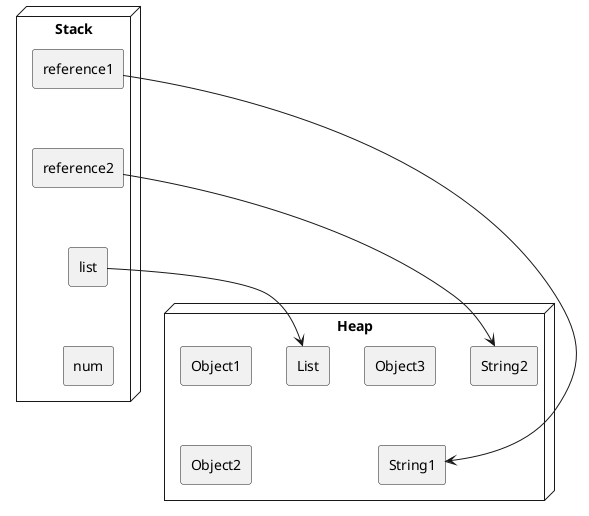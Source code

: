 @startuml

package "Stack" <<Node>> {
	package "reference1" <<Rectangle>> {
	}
	package "reference2" <<Rectangle>> {
	}
	package "list" <<Rectangle>> {
	}
	package "num" <<Rectangle>> {
	}

	"reference1" -[hidden]- "reference2"
	"reference2" -[hidden]- "list"
	"list" -[hidden]- "num"
}

package "Heap" <<Node>> {
	package "Object1" <<Rectangle>> {
	}
	package "Object2" <<Rectangle>> {
	}
	package "Object3" <<Rectangle>> {
	}

	package "String1" <<Rectangle>> {
	}
	package "String2" <<Rectangle>> {
	}
	package "List" <<Rectangle>> {
	}

	"List" -[hidden]- "String1"
	"Object1" -[hidden]- "Object2"
}

"reference1" --> "String1"
"reference2" --> "String2"
"list" --> "List"

@enduml